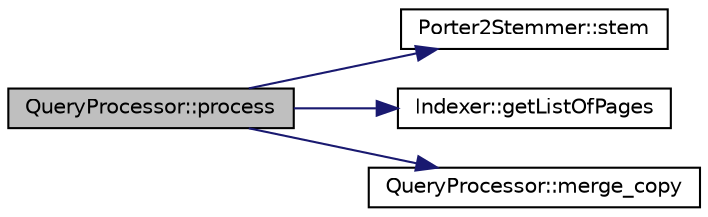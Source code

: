 digraph "QueryProcessor::process"
{
  edge [fontname="Helvetica",fontsize="10",labelfontname="Helvetica",labelfontsize="10"];
  node [fontname="Helvetica",fontsize="10",shape=record];
  rankdir="LR";
  Node1 [label="QueryProcessor::process",height=0.2,width=0.4,color="black", fillcolor="grey75", style="filled", fontcolor="black"];
  Node1 -> Node2 [color="midnightblue",fontsize="10",style="solid",fontname="Helvetica"];
  Node2 [label="Porter2Stemmer::stem",height=0.2,width=0.4,color="black", fillcolor="white", style="filled",URL="$namespace_porter2_stemmer.html#ad07c4652a1144329db4bdfb6ce640d80"];
  Node1 -> Node3 [color="midnightblue",fontsize="10",style="solid",fontname="Helvetica"];
  Node3 [label="Indexer::getListOfPages",height=0.2,width=0.4,color="black", fillcolor="white", style="filled",URL="$class_indexer.html#a87f8ee4571567e75ec086008c126fd4f"];
  Node1 -> Node4 [color="midnightblue",fontsize="10",style="solid",fontname="Helvetica"];
  Node4 [label="QueryProcessor::merge_copy",height=0.2,width=0.4,color="black", fillcolor="white", style="filled",URL="$class_query_processor.html#a1e6fbadb9a784bf4a592a9f1a1981933"];
}

